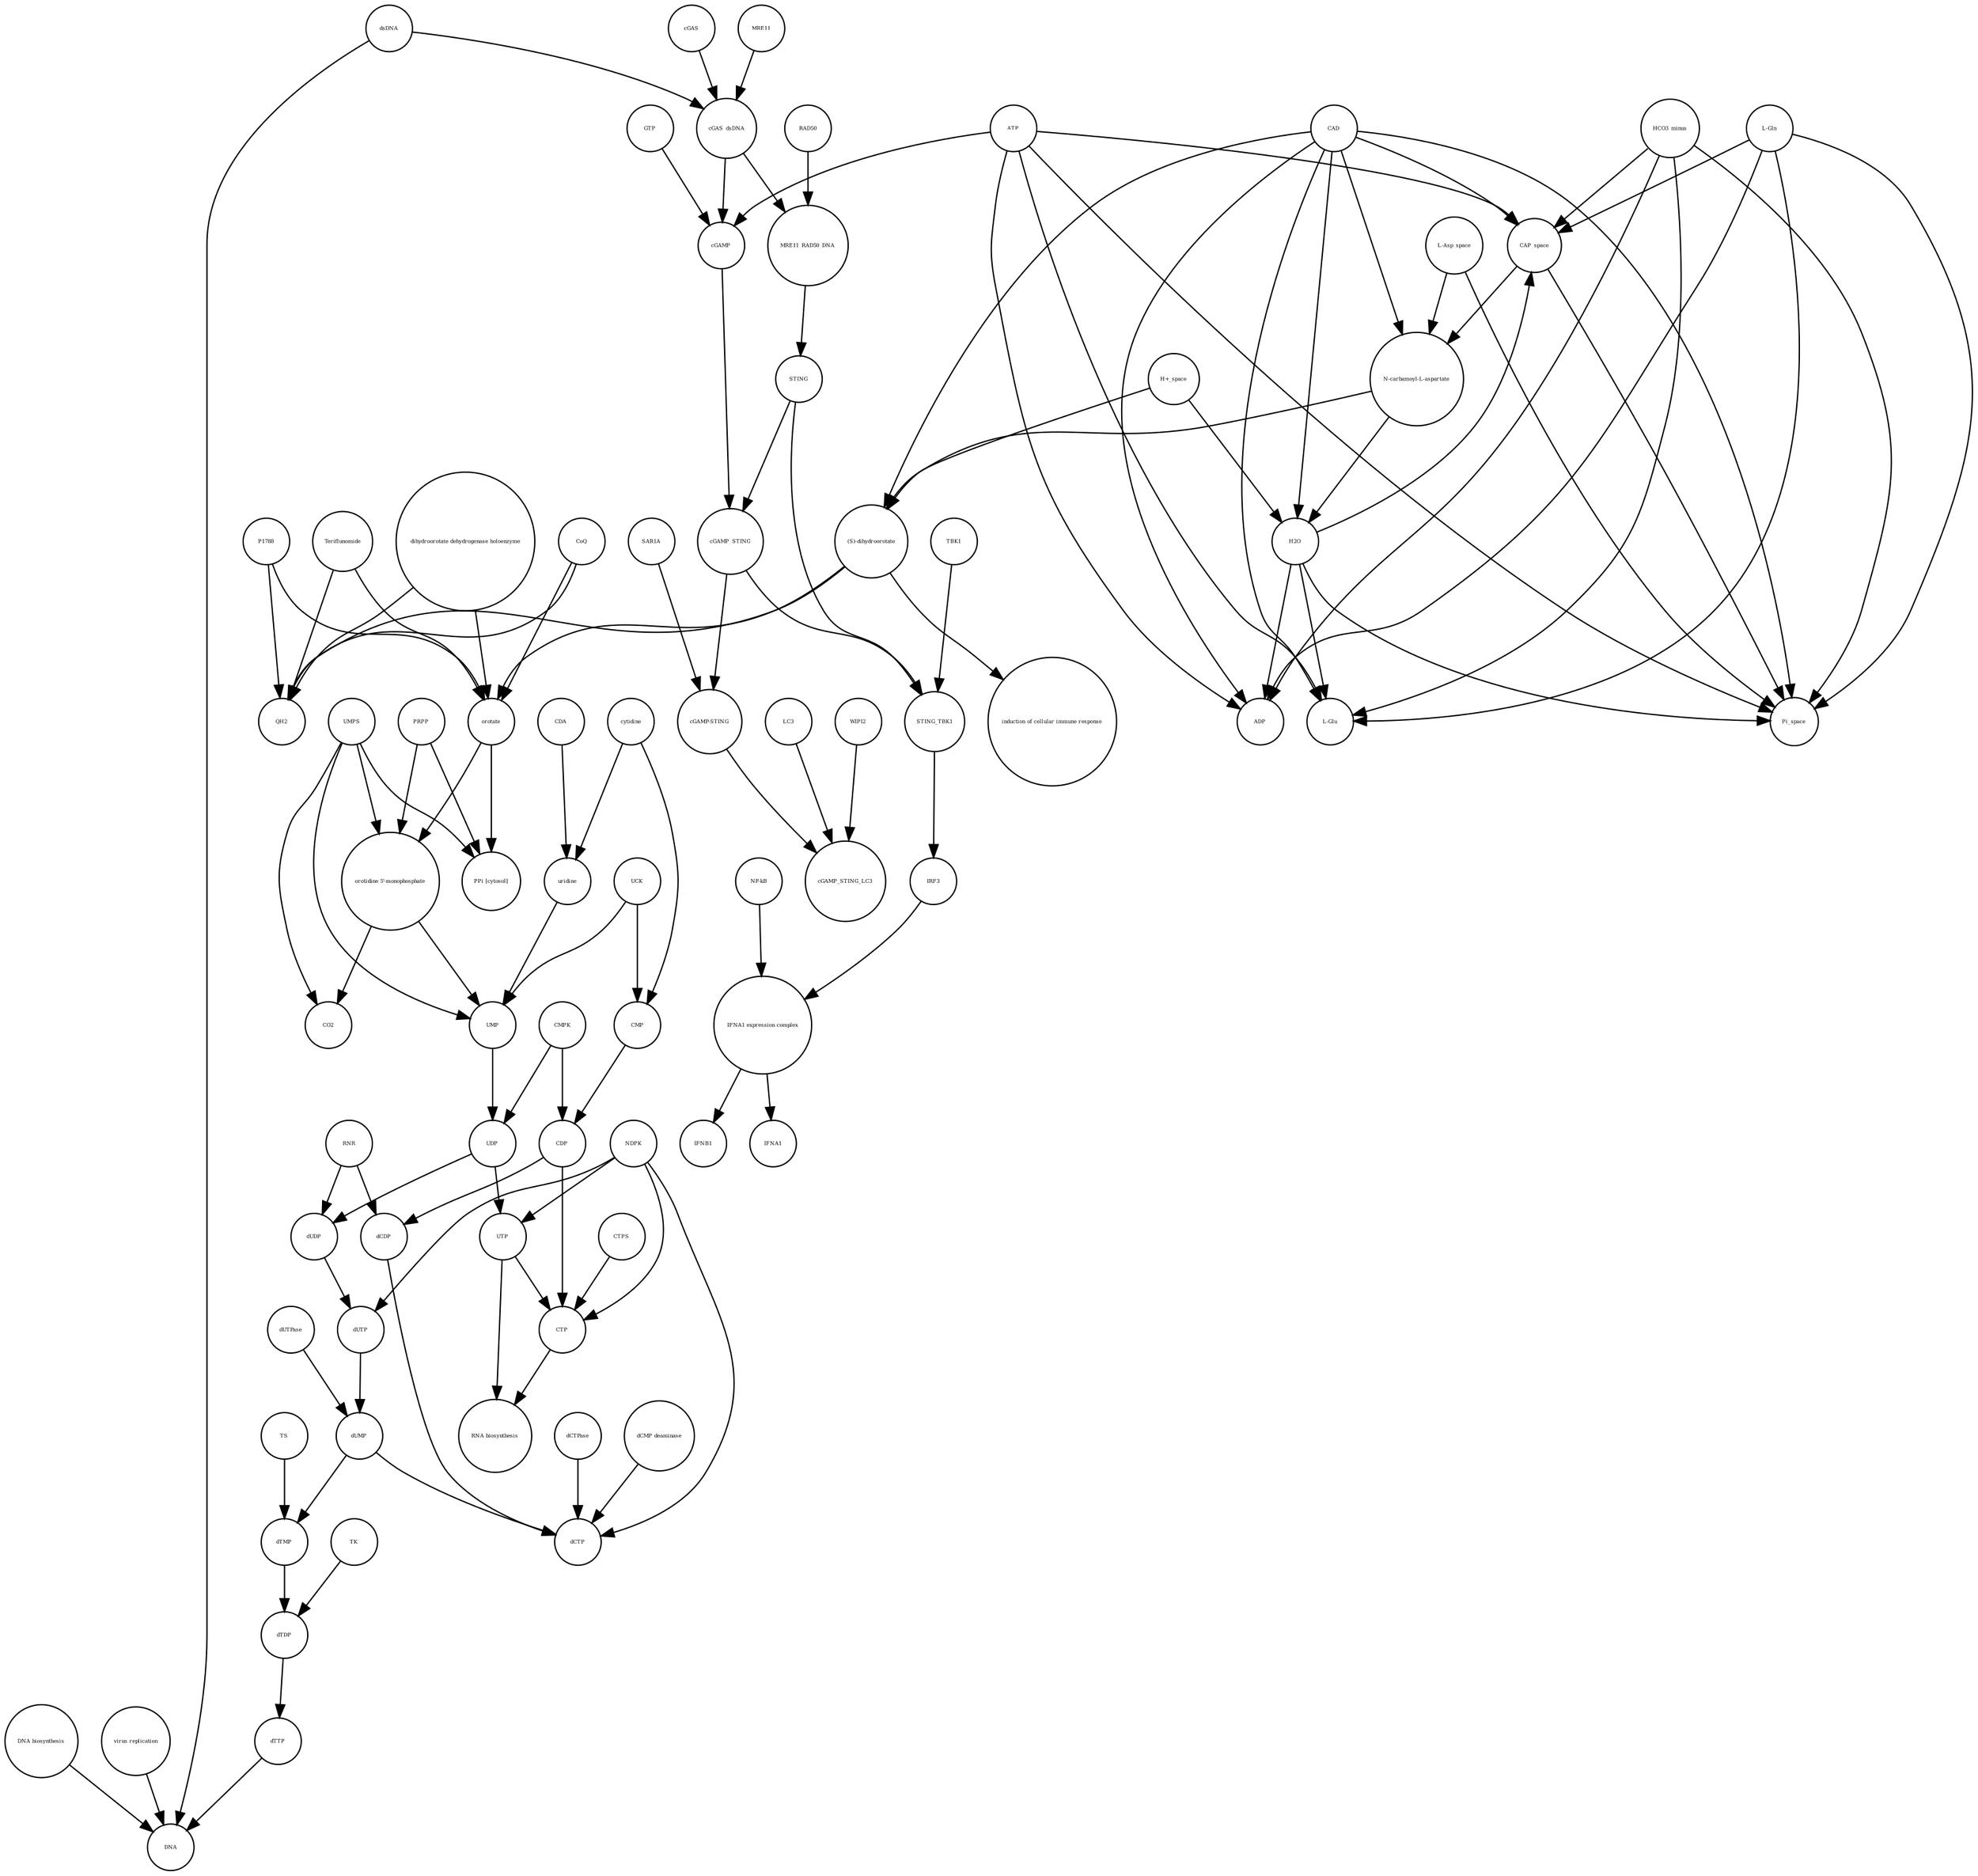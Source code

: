 strict digraph  {
UTP [annotation="", bipartite=0, cls="simple chemical", fontsize=4, label=UTP, shape=circle];
"RNA biosynthesis" [annotation="urn_miriam_obo.go_GO%3A0032774", bipartite=0, cls=phenotype, fontsize=4, label="RNA biosynthesis", shape=circle];
CTP [annotation="", bipartite=0, cls="simple chemical", fontsize=4, label=CTP, shape=circle];
"(S)-dihydroorotate" [annotation="", bipartite=0, cls="simple chemical", fontsize=4, label="(S)-dihydroorotate", shape=circle];
"induction of cellular immune response" [annotation="", bipartite=0, cls=phenotype, fontsize=4, label="induction of cellular immune response", shape=circle];
cGAMP_STING [annotation="", bipartite=0, cls=complex, fontsize=4, label=cGAMP_STING, shape=circle];
"dihydroorotate dehydrogenase holoenzyme" [annotation="", bipartite=0, cls="simple chemical", fontsize=4, label="dihydroorotate dehydrogenase holoenzyme", shape=circle];
dUTPase [annotation="", bipartite=0, cls=macromolecule, fontsize=4, label=dUTPase, shape=circle];
cGAMP [annotation="", bipartite=0, cls="simple chemical", fontsize=4, label=cGAMP, shape=circle];
LC3 [annotation="", bipartite=0, cls=macromolecule, fontsize=4, label=LC3, shape=circle];
RAD50 [annotation="", bipartite=0, cls="macromolecule multimer", fontsize=4, label=RAD50, shape=circle];
cytidine [annotation="", bipartite=0, cls="simple chemical", fontsize=4, label=cytidine, shape=circle];
RNR [annotation="", bipartite=0, cls=macromolecule, fontsize=4, label=RNR, shape=circle];
"DNA biosynthesis" [annotation="urn_miriam_obo.go_GO%3A0071897", bipartite=0, cls=phenotype, fontsize=4, label="DNA biosynthesis", shape=circle];
STING [annotation="", bipartite=0, cls="macromolecule multimer", fontsize=4, label=STING, shape=circle];
"H+_space" [annotation="", bipartite=0, cls="simple chemical", fontsize=4, label="H+_space", shape=circle];
"L-Asp_space" [annotation="", bipartite=0, cls="simple chemical", fontsize=4, label="L-Asp_space", shape=circle];
GTP [annotation="", bipartite=0, cls="simple chemical", fontsize=4, label=GTP, shape=circle];
dCTPase [annotation="", bipartite=0, cls=macromolecule, fontsize=4, label=dCTPase, shape=circle];
orotate [annotation="", bipartite=0, cls="simple chemical", fontsize=4, label=orotate, shape=circle];
CMPK [annotation="", bipartite=0, cls=macromolecule, fontsize=4, label=CMPK, shape=circle];
CO2 [annotation="", bipartite=0, cls="simple chemical", fontsize=4, label=CO2, shape=circle];
UMP [annotation="", bipartite=0, cls="simple chemical", fontsize=4, label=UMP, shape=circle];
STING_TBK1 [annotation="", bipartite=0, cls=complex, fontsize=4, label=STING_TBK1, shape=circle];
TS [annotation="", bipartite=0, cls=macromolecule, fontsize=4, label=TS, shape=circle];
MRE11_RAD50_DNA [annotation="", bipartite=0, cls=complex, fontsize=4, label=MRE11_RAD50_DNA, shape=circle];
"N-carbamoyl-L-aspartate" [annotation="", bipartite=0, cls="simple chemical", fontsize=4, label="N-carbamoyl-L-aspartate", shape=circle];
TBK1 [annotation="", bipartite=0, cls=macromolecule, fontsize=4, label=TBK1, shape=circle];
dUDP [annotation="", bipartite=0, cls="simple chemical", fontsize=4, label=dUDP, shape=circle];
"L-Gln" [annotation="", bipartite=0, cls="simple chemical", fontsize=4, label="L-Gln", shape=circle];
ADP [annotation="", bipartite=0, cls="simple chemical", fontsize=4, label=ADP, shape=circle];
"dCMP deaminase" [annotation="", bipartite=0, cls=macromolecule, fontsize=4, label="dCMP deaminase", shape=circle];
H2O [annotation="", bipartite=0, cls="simple chemical", fontsize=4, label=H2O, shape=circle];
UCK [annotation="", bipartite=0, cls=macromolecule, fontsize=4, label=UCK, shape=circle];
Pi_space [annotation="", bipartite=0, cls="simple chemical", fontsize=4, label=Pi_space, shape=circle];
"IFNA1 expression complex" [annotation="", bipartite=0, cls=complex, fontsize=4, label="IFNA1 expression complex", shape=circle];
CTPS [annotation="", bipartite=0, cls=macromolecule, fontsize=4, label=CTPS, shape=circle];
"cGAMP-STING" [annotation="", bipartite=0, cls=complex, fontsize=4, label="cGAMP-STING", shape=circle];
dUTP [annotation="", bipartite=0, cls="simple chemical", fontsize=4, label=dUTP, shape=circle];
"orotidine 5'-monophosphate" [annotation="", bipartite=0, cls="simple chemical", fontsize=4, label="orotidine 5'-monophosphate", shape=circle];
CDA [annotation="", bipartite=0, cls=macromolecule, fontsize=4, label=CDA, shape=circle];
"virus replication" [annotation="", bipartite=0, cls=phenotype, fontsize=4, label="virus replication", shape=circle];
dUMP [annotation="", bipartite=0, cls="simple chemical", fontsize=4, label=dUMP, shape=circle];
dTDP [annotation="", bipartite=0, cls="simple chemical", fontsize=4, label=dTDP, shape=circle];
PRPP [annotation="", bipartite=0, cls="simple chemical", fontsize=4, label=PRPP, shape=circle];
CMP [annotation="", bipartite=0, cls="simple chemical", fontsize=4, label=CMP, shape=circle];
CoQ [annotation="", bipartite=0, cls="simple chemical", fontsize=4, label=CoQ, shape=circle];
UMPS [annotation="", bipartite=0, cls="macromolecule multimer", fontsize=4, label=UMPS, shape=circle];
UDP [annotation="", bipartite=0, cls="simple chemical", fontsize=4, label=UDP, shape=circle];
cGAS [annotation="", bipartite=0, cls=macromolecule, fontsize=4, label=cGAS, shape=circle];
dTMP [annotation="", bipartite=0, cls="simple chemical", fontsize=4, label=dTMP, shape=circle];
WIPI2 [annotation="", bipartite=0, cls=macromolecule, fontsize=4, label=WIPI2, shape=circle];
"L-Glu" [annotation="", bipartite=0, cls="simple chemical", fontsize=4, label="L-Glu", shape=circle];
P1788 [annotation="", bipartite=0, cls="simple chemical", fontsize=4, label=P1788, shape=circle];
MRE11 [annotation="", bipartite=0, cls="macromolecule multimer", fontsize=4, label=MRE11, shape=circle];
QH2 [annotation="", bipartite=0, cls="simple chemical", fontsize=4, label=QH2, shape=circle];
CAD [annotation="", bipartite=0, cls=macromolecule, fontsize=4, label=CAD, shape=circle];
NDPK [annotation="", bipartite=0, cls=macromolecule, fontsize=4, label=NDPK, shape=circle];
DNA [annotation="", bipartite=0, cls="nucleic acid feature", fontsize=4, label=DNA, shape=circle];
Teriflunomide [annotation="", bipartite=0, cls="simple chemical", fontsize=4, label=Teriflunomide, shape=circle];
IRF3 [annotation="", bipartite=0, cls="macromolecule multimer", fontsize=4, label=IRF3, shape=circle];
uridine [annotation="", bipartite=0, cls="simple chemical", fontsize=4, label=uridine, shape=circle];
cGAS_dsDNA [annotation="", bipartite=0, cls=complex, fontsize=4, label=cGAS_dsDNA, shape=circle];
IFNB1 [annotation="", bipartite=0, cls="nucleic acid feature", fontsize=4, label=IFNB1, shape=circle];
"PPi [cytosol]" [annotation="", bipartite=0, cls="simple chemical", fontsize=4, label="PPi [cytosol]", shape=circle];
CDP [annotation="", bipartite=0, cls="simple chemical", fontsize=4, label=CDP, shape=circle];
TK [annotation="", bipartite=0, cls=macromolecule, fontsize=4, label=TK, shape=circle];
HCO3_minus [annotation="", bipartite=0, cls="simple chemical", fontsize=4, label=HCO3_minus, shape=circle];
"NF-kB" [annotation="", bipartite=0, cls=complex, fontsize=4, label="NF-kB", shape=circle];
dCTP [annotation="", bipartite=0, cls="simple chemical", fontsize=4, label=dCTP, shape=circle];
dsDNA [annotation="", bipartite=0, cls="simple chemical", fontsize=4, label=dsDNA, shape=circle];
cGAMP_STING_LC3 [annotation="", bipartite=0, cls=complex, fontsize=4, label=cGAMP_STING_LC3, shape=circle];
dCDP [annotation="", bipartite=0, cls="simple chemical", fontsize=4, label=dCDP, shape=circle];
ATP [annotation="", bipartite=0, cls="simple chemical", fontsize=4, label=ATP, shape=circle];
IFNA1 [annotation="", bipartite=0, cls="nucleic acid feature", fontsize=4, label=IFNA1, shape=circle];
SAR1A [annotation="", bipartite=0, cls=macromolecule, fontsize=4, label=SAR1A, shape=circle];
CAP_space [annotation="", bipartite=0, cls="simple chemical", fontsize=4, label=CAP_space, shape=circle];
dTTP [annotation="", bipartite=0, cls="simple chemical", fontsize=4, label=dTTP, shape=circle];
UTP -> "RNA biosynthesis"  [annotation="", interaction_type="necessary stimulation"];
UTP -> CTP  [annotation="", interaction_type=production];
CTP -> "RNA biosynthesis"  [annotation="", interaction_type="necessary stimulation"];
"(S)-dihydroorotate" -> "induction of cellular immune response"  [annotation="", interaction_type="necessary stimulation"];
"(S)-dihydroorotate" -> orotate  [annotation="", interaction_type=production];
"(S)-dihydroorotate" -> QH2  [annotation="", interaction_type=production];
cGAMP_STING -> "cGAMP-STING"  [annotation="", interaction_type=production];
cGAMP_STING -> STING_TBK1  [annotation="", interaction_type=production];
"dihydroorotate dehydrogenase holoenzyme" -> orotate  [annotation=urn_miriam_reactome_REACT_1698, interaction_type=catalysis];
"dihydroorotate dehydrogenase holoenzyme" -> QH2  [annotation=urn_miriam_reactome_REACT_1698, interaction_type=catalysis];
dUTPase -> dUMP  [annotation="", interaction_type=catalysis];
cGAMP -> cGAMP_STING  [annotation="", interaction_type=production];
LC3 -> cGAMP_STING_LC3  [annotation="", interaction_type=production];
RAD50 -> MRE11_RAD50_DNA  [annotation="", interaction_type=production];
cytidine -> uridine  [annotation="", interaction_type=production];
cytidine -> CMP  [annotation="", interaction_type=production];
RNR -> dUDP  [annotation="", interaction_type=catalysis];
RNR -> dCDP  [annotation="", interaction_type=catalysis];
"DNA biosynthesis" -> DNA  [annotation="", interaction_type=catalysis];
STING -> STING_TBK1  [annotation="", interaction_type=production];
STING -> cGAMP_STING  [annotation="", interaction_type=production];
"H+_space" -> "(S)-dihydroorotate"  [annotation="", interaction_type=production];
"H+_space" -> H2O  [annotation="", interaction_type=production];
"L-Asp_space" -> Pi_space  [annotation="", interaction_type=production];
"L-Asp_space" -> "N-carbamoyl-L-aspartate"  [annotation="", interaction_type=production];
GTP -> cGAMP  [annotation="", interaction_type=production];
dCTPase -> dCTP  [annotation="", interaction_type=catalysis];
orotate -> "orotidine 5'-monophosphate"  [annotation="", interaction_type=production];
orotate -> "PPi [cytosol]"  [annotation="", interaction_type=production];
CMPK -> UDP  [annotation="", interaction_type=catalysis];
CMPK -> CDP  [annotation="", interaction_type=catalysis];
UMP -> UDP  [annotation="", interaction_type=production];
STING_TBK1 -> IRF3  [annotation="", interaction_type=catalysis];
TS -> dTMP  [annotation="", interaction_type=catalysis];
MRE11_RAD50_DNA -> STING  [annotation="", interaction_type=catalysis];
"N-carbamoyl-L-aspartate" -> "(S)-dihydroorotate"  [annotation="", interaction_type=production];
"N-carbamoyl-L-aspartate" -> H2O  [annotation="", interaction_type=production];
TBK1 -> STING_TBK1  [annotation="", interaction_type=production];
dUDP -> dUTP  [annotation="", interaction_type=production];
"L-Gln" -> Pi_space  [annotation="", interaction_type=production];
"L-Gln" -> ADP  [annotation="", interaction_type=production];
"L-Gln" -> "L-Glu"  [annotation="", interaction_type=production];
"L-Gln" -> CAP_space  [annotation="", interaction_type=production];
"dCMP deaminase" -> dCTP  [annotation="", interaction_type=catalysis];
H2O -> Pi_space  [annotation="", interaction_type=production];
H2O -> ADP  [annotation="", interaction_type=production];
H2O -> "L-Glu"  [annotation="", interaction_type=production];
H2O -> CAP_space  [annotation="", interaction_type=production];
UCK -> UMP  [annotation="", interaction_type=catalysis];
UCK -> CMP  [annotation="", interaction_type=catalysis];
"IFNA1 expression complex" -> IFNB1  [annotation="", interaction_type=stimulation];
"IFNA1 expression complex" -> IFNA1  [annotation="", interaction_type=stimulation];
CTPS -> CTP  [annotation="", interaction_type=catalysis];
"cGAMP-STING" -> cGAMP_STING_LC3  [annotation="", interaction_type=production];
dUTP -> dUMP  [annotation="", interaction_type=production];
"orotidine 5'-monophosphate" -> UMP  [annotation="", interaction_type=production];
"orotidine 5'-monophosphate" -> CO2  [annotation="", interaction_type=production];
CDA -> uridine  [annotation="", interaction_type=catalysis];
"virus replication" -> DNA  [annotation="", interaction_type=inhibition];
dUMP -> dCTP  [annotation="", interaction_type=production];
dUMP -> dTMP  [annotation="", interaction_type=production];
dTDP -> dTTP  [annotation="", interaction_type=production];
PRPP -> "orotidine 5'-monophosphate"  [annotation="", interaction_type=production];
PRPP -> "PPi [cytosol]"  [annotation="", interaction_type=production];
CMP -> CDP  [annotation="", interaction_type=production];
CoQ -> orotate  [annotation="", interaction_type=production];
CoQ -> QH2  [annotation="", interaction_type=production];
UMPS -> "orotidine 5'-monophosphate"  [annotation=urn_miriam_reactome_REACT_1698, interaction_type=catalysis];
UMPS -> "PPi [cytosol]"  [annotation=urn_miriam_reactome_REACT_1698, interaction_type=catalysis];
UMPS -> UMP  [annotation=urn_miriam_reactome_REACT_1698, interaction_type=catalysis];
UMPS -> CO2  [annotation=urn_miriam_reactome_REACT_1698, interaction_type=catalysis];
UDP -> UTP  [annotation="", interaction_type=production];
UDP -> dUDP  [annotation="", interaction_type=production];
cGAS -> cGAS_dsDNA  [annotation="", interaction_type=production];
dTMP -> dTDP  [annotation="", interaction_type=production];
WIPI2 -> cGAMP_STING_LC3  [annotation="", interaction_type=catalysis];
P1788 -> orotate  [annotation=urn_miriam_reactome_REACT_1698, interaction_type=inhibition];
P1788 -> QH2  [annotation=urn_miriam_reactome_REACT_1698, interaction_type=inhibition];
MRE11 -> cGAS_dsDNA  [annotation="", interaction_type=production];
CAD -> "N-carbamoyl-L-aspartate"  [annotation=urn_miriam_reactome_REACT_1698, interaction_type=catalysis];
CAD -> Pi_space  [annotation=urn_miriam_reactome_REACT_1698, interaction_type=catalysis];
CAD -> H2O  [annotation=urn_miriam_reactome_REACT_1698, interaction_type=catalysis];
CAD -> "(S)-dihydroorotate"  [annotation=urn_miriam_reactome_REACT_1698, interaction_type=catalysis];
CAD -> ADP  [annotation=urn_miriam_reactome_REACT_1698, interaction_type=catalysis];
CAD -> "L-Glu"  [annotation=urn_miriam_reactome_REACT_1698, interaction_type=catalysis];
CAD -> CAP_space  [annotation=urn_miriam_reactome_REACT_1698, interaction_type=catalysis];
NDPK -> dUTP  [annotation="", interaction_type=catalysis];
NDPK -> dCTP  [annotation="", interaction_type=catalysis];
NDPK -> UTP  [annotation="", interaction_type=catalysis];
NDPK -> CTP  [annotation="", interaction_type=catalysis];
Teriflunomide -> orotate  [annotation=urn_miriam_reactome_REACT_1698, interaction_type=inhibition];
Teriflunomide -> QH2  [annotation=urn_miriam_reactome_REACT_1698, interaction_type=inhibition];
IRF3 -> "IFNA1 expression complex"  [annotation="", interaction_type=production];
uridine -> UMP  [annotation="", interaction_type=production];
cGAS_dsDNA -> MRE11_RAD50_DNA  [annotation="", interaction_type=production];
cGAS_dsDNA -> cGAMP  [annotation="", interaction_type=catalysis];
CDP -> CTP  [annotation="", interaction_type=production];
CDP -> dCDP  [annotation="", interaction_type=production];
TK -> dTDP  [annotation="", interaction_type=catalysis];
HCO3_minus -> Pi_space  [annotation="", interaction_type=production];
HCO3_minus -> ADP  [annotation="", interaction_type=production];
HCO3_minus -> "L-Glu"  [annotation="", interaction_type=production];
HCO3_minus -> CAP_space  [annotation="", interaction_type=production];
"NF-kB" -> "IFNA1 expression complex"  [annotation="", interaction_type=production];
dsDNA -> cGAS_dsDNA  [annotation="", interaction_type=production];
dsDNA -> DNA  [annotation="", interaction_type=production];
dCDP -> dCTP  [annotation="", interaction_type=production];
ATP -> ADP  [annotation="", interaction_type=production];
ATP -> "L-Glu"  [annotation="", interaction_type=production];
ATP -> Pi_space  [annotation="", interaction_type=production];
ATP -> CAP_space  [annotation="", interaction_type=production];
ATP -> cGAMP  [annotation="", interaction_type=production];
SAR1A -> "cGAMP-STING"  [annotation="", interaction_type=catalysis];
CAP_space -> Pi_space  [annotation="", interaction_type=production];
CAP_space -> "N-carbamoyl-L-aspartate"  [annotation="", interaction_type=production];
dTTP -> DNA  [annotation="", interaction_type=production];
}
